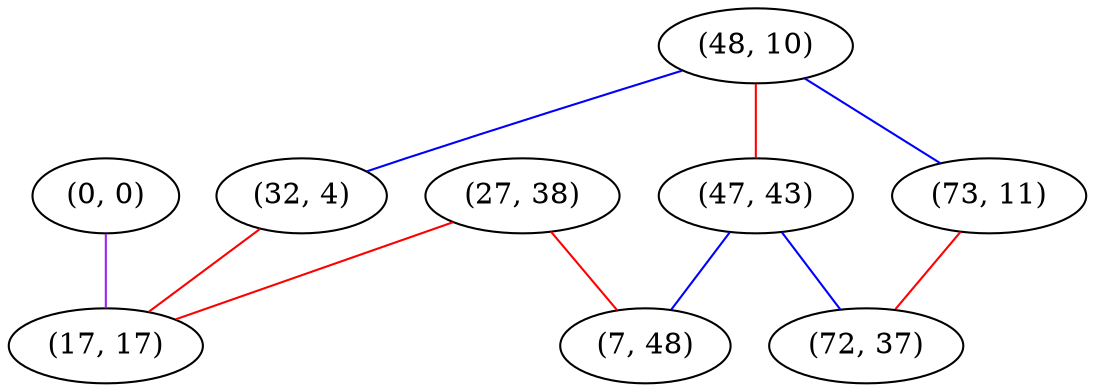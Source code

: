 graph "" {
"(0, 0)";
"(48, 10)";
"(27, 38)";
"(47, 43)";
"(73, 11)";
"(7, 48)";
"(32, 4)";
"(72, 37)";
"(17, 17)";
"(0, 0)" -- "(17, 17)"  [color=purple, key=0, weight=4];
"(48, 10)" -- "(47, 43)"  [color=red, key=0, weight=1];
"(48, 10)" -- "(73, 11)"  [color=blue, key=0, weight=3];
"(48, 10)" -- "(32, 4)"  [color=blue, key=0, weight=3];
"(27, 38)" -- "(7, 48)"  [color=red, key=0, weight=1];
"(27, 38)" -- "(17, 17)"  [color=red, key=0, weight=1];
"(47, 43)" -- "(72, 37)"  [color=blue, key=0, weight=3];
"(47, 43)" -- "(7, 48)"  [color=blue, key=0, weight=3];
"(73, 11)" -- "(72, 37)"  [color=red, key=0, weight=1];
"(32, 4)" -- "(17, 17)"  [color=red, key=0, weight=1];
}
